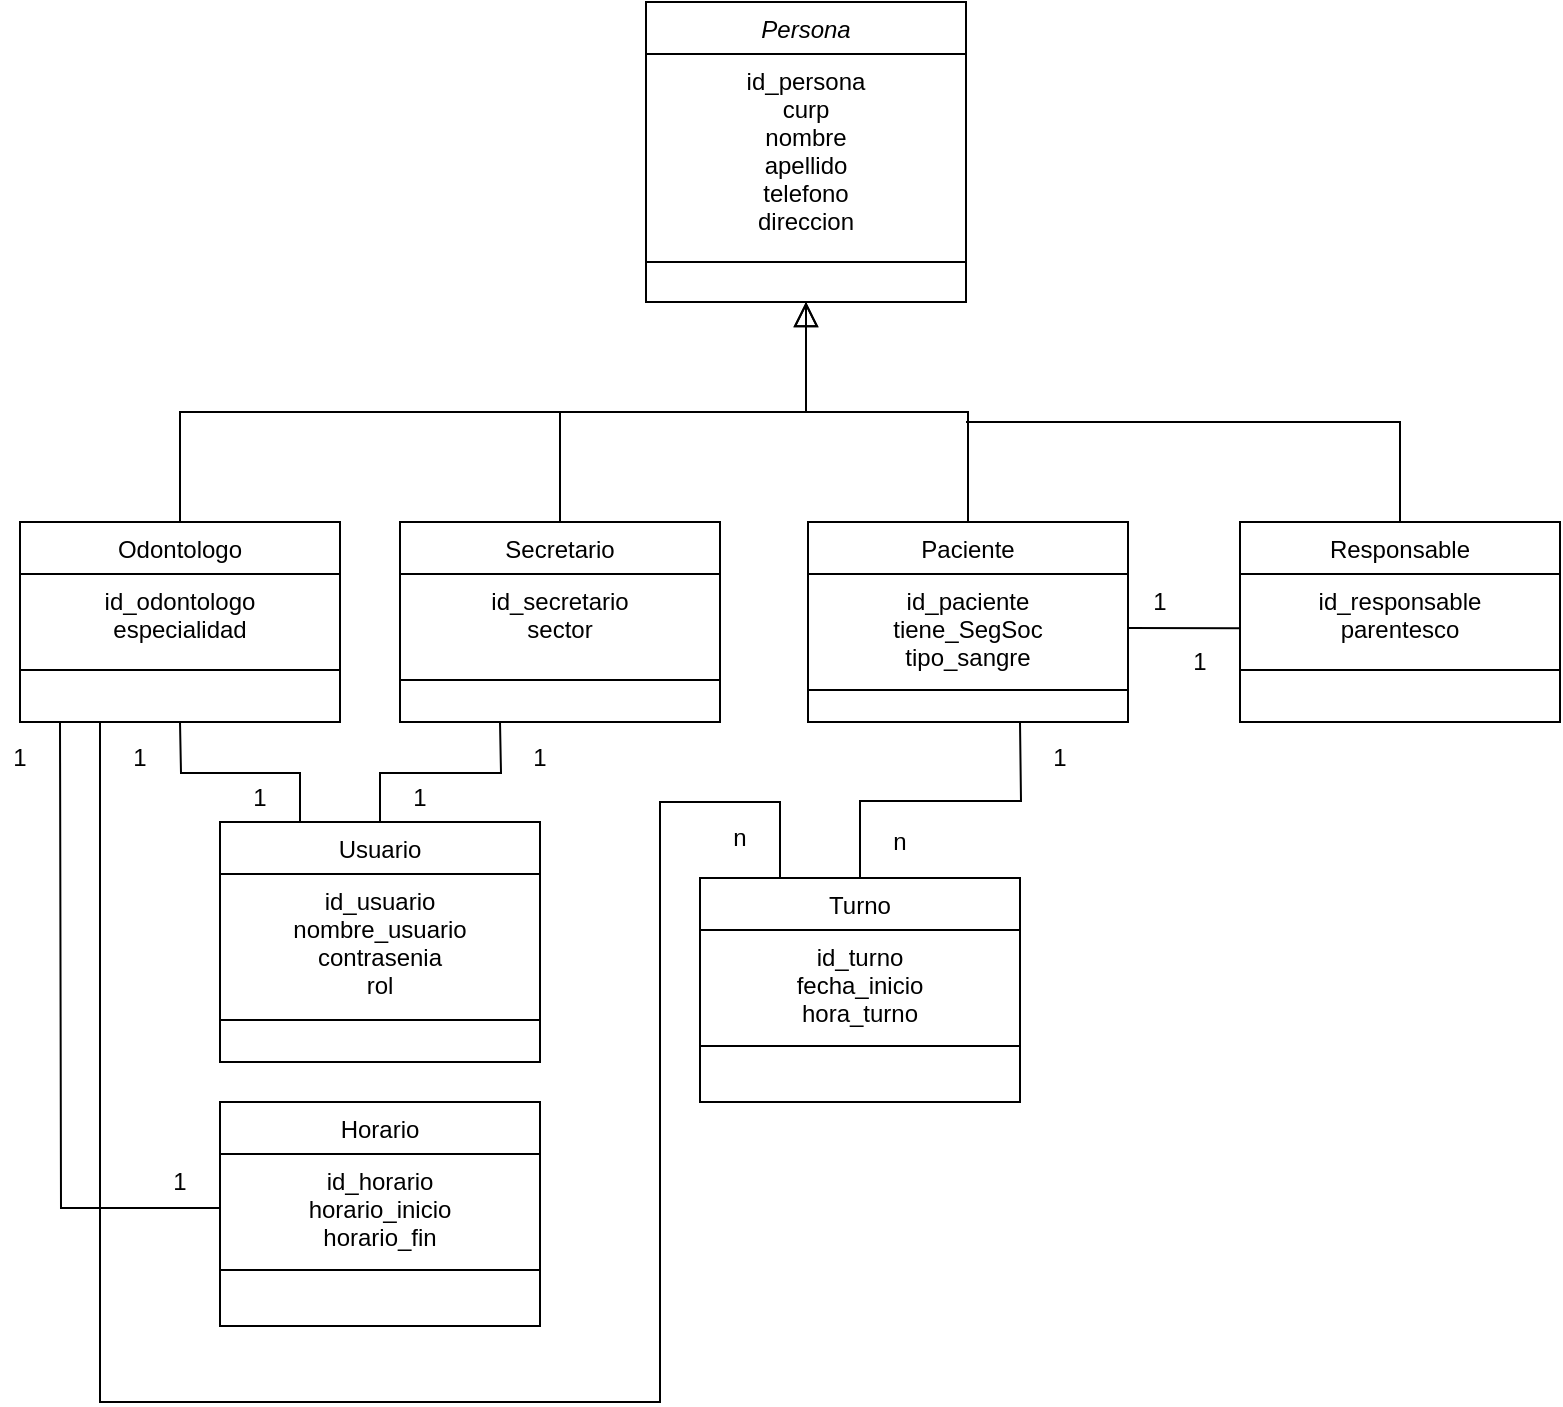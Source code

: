 <mxfile version="21.7.1" type="github">
  <diagram id="C5RBs43oDa-KdzZeNtuy" name="Page-1">
    <mxGraphModel dx="989" dy="571" grid="1" gridSize="10" guides="1" tooltips="1" connect="1" arrows="1" fold="1" page="1" pageScale="1" pageWidth="827" pageHeight="1169" math="0" shadow="0">
      <root>
        <mxCell id="WIyWlLk6GJQsqaUBKTNV-0" />
        <mxCell id="WIyWlLk6GJQsqaUBKTNV-1" parent="WIyWlLk6GJQsqaUBKTNV-0" />
        <mxCell id="zkfFHV4jXpPFQw0GAbJ--0" value="Persona" style="swimlane;fontStyle=2;align=center;verticalAlign=top;childLayout=stackLayout;horizontal=1;startSize=26;horizontalStack=0;resizeParent=1;resizeLast=0;collapsible=1;marginBottom=0;rounded=0;shadow=0;strokeWidth=1;" parent="WIyWlLk6GJQsqaUBKTNV-1" vertex="1">
          <mxGeometry x="333" y="100" width="160" height="150" as="geometry">
            <mxRectangle x="230" y="140" width="160" height="26" as="alternateBounds" />
          </mxGeometry>
        </mxCell>
        <mxCell id="zkfFHV4jXpPFQw0GAbJ--1" value="id_persona&#xa;curp&#xa;nombre&#xa;apellido&#xa;telefono&#xa;direccion&#xa;" style="text;align=center;verticalAlign=top;spacingLeft=4;spacingRight=4;overflow=hidden;rotatable=0;points=[[0,0.5],[1,0.5]];portConstraint=eastwest;" parent="zkfFHV4jXpPFQw0GAbJ--0" vertex="1">
          <mxGeometry y="26" width="160" height="94" as="geometry" />
        </mxCell>
        <mxCell id="zkfFHV4jXpPFQw0GAbJ--4" value="" style="line;html=1;strokeWidth=1;align=left;verticalAlign=middle;spacingTop=-1;spacingLeft=3;spacingRight=3;rotatable=0;labelPosition=right;points=[];portConstraint=eastwest;" parent="zkfFHV4jXpPFQw0GAbJ--0" vertex="1">
          <mxGeometry y="120" width="160" height="20" as="geometry" />
        </mxCell>
        <mxCell id="zkfFHV4jXpPFQw0GAbJ--6" value="Odontologo" style="swimlane;fontStyle=0;align=center;verticalAlign=top;childLayout=stackLayout;horizontal=1;startSize=26;horizontalStack=0;resizeParent=1;resizeLast=0;collapsible=1;marginBottom=0;rounded=0;shadow=0;strokeWidth=1;" parent="WIyWlLk6GJQsqaUBKTNV-1" vertex="1">
          <mxGeometry x="20" y="360" width="160" height="100" as="geometry">
            <mxRectangle x="130" y="380" width="160" height="26" as="alternateBounds" />
          </mxGeometry>
        </mxCell>
        <mxCell id="zkfFHV4jXpPFQw0GAbJ--8" value="id_odontologo&#xa;especialidad" style="text;align=center;verticalAlign=top;spacingLeft=4;spacingRight=4;overflow=hidden;rotatable=0;points=[[0,0.5],[1,0.5]];portConstraint=eastwest;rounded=0;shadow=0;html=0;" parent="zkfFHV4jXpPFQw0GAbJ--6" vertex="1">
          <mxGeometry y="26" width="160" height="44" as="geometry" />
        </mxCell>
        <mxCell id="zkfFHV4jXpPFQw0GAbJ--9" value="" style="line;html=1;strokeWidth=1;align=left;verticalAlign=middle;spacingTop=-1;spacingLeft=3;spacingRight=3;rotatable=0;labelPosition=right;points=[];portConstraint=eastwest;" parent="zkfFHV4jXpPFQw0GAbJ--6" vertex="1">
          <mxGeometry y="70" width="160" height="8" as="geometry" />
        </mxCell>
        <mxCell id="zkfFHV4jXpPFQw0GAbJ--12" value="" style="endArrow=block;endSize=10;endFill=0;shadow=0;strokeWidth=1;rounded=0;edgeStyle=elbowEdgeStyle;elbow=vertical;" parent="WIyWlLk6GJQsqaUBKTNV-1" source="zkfFHV4jXpPFQw0GAbJ--6" target="zkfFHV4jXpPFQw0GAbJ--0" edge="1">
          <mxGeometry width="160" relative="1" as="geometry">
            <mxPoint x="200" y="203" as="sourcePoint" />
            <mxPoint x="200" y="203" as="targetPoint" />
          </mxGeometry>
        </mxCell>
        <mxCell id="zkfFHV4jXpPFQw0GAbJ--13" value="Secretario" style="swimlane;fontStyle=0;align=center;verticalAlign=top;childLayout=stackLayout;horizontal=1;startSize=26;horizontalStack=0;resizeParent=1;resizeLast=0;collapsible=1;marginBottom=0;rounded=0;shadow=0;strokeWidth=1;" parent="WIyWlLk6GJQsqaUBKTNV-1" vertex="1">
          <mxGeometry x="210" y="360" width="160" height="100" as="geometry">
            <mxRectangle x="340" y="380" width="170" height="26" as="alternateBounds" />
          </mxGeometry>
        </mxCell>
        <mxCell id="zkfFHV4jXpPFQw0GAbJ--14" value="id_secretario&#xa;sector" style="text;align=center;verticalAlign=top;spacingLeft=4;spacingRight=4;overflow=hidden;rotatable=0;points=[[0,0.5],[1,0.5]];portConstraint=eastwest;" parent="zkfFHV4jXpPFQw0GAbJ--13" vertex="1">
          <mxGeometry y="26" width="160" height="44" as="geometry" />
        </mxCell>
        <mxCell id="zkfFHV4jXpPFQw0GAbJ--15" value="" style="line;html=1;strokeWidth=1;align=left;verticalAlign=middle;spacingTop=-1;spacingLeft=3;spacingRight=3;rotatable=0;labelPosition=right;points=[];portConstraint=eastwest;" parent="zkfFHV4jXpPFQw0GAbJ--13" vertex="1">
          <mxGeometry y="70" width="160" height="18" as="geometry" />
        </mxCell>
        <mxCell id="zkfFHV4jXpPFQw0GAbJ--16" value="" style="endArrow=block;endSize=10;endFill=0;shadow=0;strokeWidth=1;rounded=0;edgeStyle=elbowEdgeStyle;elbow=vertical;" parent="WIyWlLk6GJQsqaUBKTNV-1" source="zkfFHV4jXpPFQw0GAbJ--13" target="zkfFHV4jXpPFQw0GAbJ--0" edge="1">
          <mxGeometry width="160" relative="1" as="geometry">
            <mxPoint x="210" y="373" as="sourcePoint" />
            <mxPoint x="310" y="271" as="targetPoint" />
          </mxGeometry>
        </mxCell>
        <mxCell id="zkfFHV4jXpPFQw0GAbJ--17" value="Paciente" style="swimlane;fontStyle=0;align=center;verticalAlign=top;childLayout=stackLayout;horizontal=1;startSize=26;horizontalStack=0;resizeParent=1;resizeLast=0;collapsible=1;marginBottom=0;rounded=0;shadow=0;strokeWidth=1;" parent="WIyWlLk6GJQsqaUBKTNV-1" vertex="1">
          <mxGeometry x="414" y="360" width="160" height="100" as="geometry">
            <mxRectangle x="550" y="140" width="160" height="26" as="alternateBounds" />
          </mxGeometry>
        </mxCell>
        <mxCell id="zkfFHV4jXpPFQw0GAbJ--18" value="id_paciente&#xa;tiene_SegSoc&#xa;tipo_sangre" style="text;align=center;verticalAlign=top;spacingLeft=4;spacingRight=4;overflow=hidden;rotatable=0;points=[[0,0.5],[1,0.5]];portConstraint=eastwest;" parent="zkfFHV4jXpPFQw0GAbJ--17" vertex="1">
          <mxGeometry y="26" width="160" height="54" as="geometry" />
        </mxCell>
        <mxCell id="zkfFHV4jXpPFQw0GAbJ--23" value="" style="line;html=1;strokeWidth=1;align=left;verticalAlign=middle;spacingTop=-1;spacingLeft=3;spacingRight=3;rotatable=0;labelPosition=right;points=[];portConstraint=eastwest;" parent="zkfFHV4jXpPFQw0GAbJ--17" vertex="1">
          <mxGeometry y="80" width="160" height="8" as="geometry" />
        </mxCell>
        <mxCell id="zkfFHV4jXpPFQw0GAbJ--26" value="" style="endArrow=none;shadow=0;strokeWidth=1;rounded=0;endFill=0;edgeStyle=elbowEdgeStyle;elbow=vertical;" parent="WIyWlLk6GJQsqaUBKTNV-1" source="zkfFHV4jXpPFQw0GAbJ--0" target="zkfFHV4jXpPFQw0GAbJ--17" edge="1">
          <mxGeometry x="0.5" y="41" relative="1" as="geometry">
            <mxPoint x="380" y="192" as="sourcePoint" />
            <mxPoint x="540" y="192" as="targetPoint" />
            <mxPoint x="-40" y="32" as="offset" />
          </mxGeometry>
        </mxCell>
        <mxCell id="0KkT2ANZWLaqGsYPm-O2-7" style="edgeStyle=orthogonalEdgeStyle;rounded=0;orthogonalLoop=1;jettySize=auto;html=1;exitX=0.5;exitY=0;exitDx=0;exitDy=0;endArrow=none;endFill=0;" edge="1" parent="WIyWlLk6GJQsqaUBKTNV-1" source="cuBysDP6zBesFZarVw0b-0">
          <mxGeometry relative="1" as="geometry">
            <mxPoint x="493" y="310" as="targetPoint" />
            <Array as="points">
              <mxPoint x="710" y="310" />
            </Array>
          </mxGeometry>
        </mxCell>
        <mxCell id="cuBysDP6zBesFZarVw0b-0" value="Responsable" style="swimlane;fontStyle=0;align=center;verticalAlign=top;childLayout=stackLayout;horizontal=1;startSize=26;horizontalStack=0;resizeParent=1;resizeLast=0;collapsible=1;marginBottom=0;rounded=0;shadow=0;strokeWidth=1;" parent="WIyWlLk6GJQsqaUBKTNV-1" vertex="1">
          <mxGeometry x="630" y="360" width="160" height="100" as="geometry">
            <mxRectangle x="550" y="140" width="160" height="26" as="alternateBounds" />
          </mxGeometry>
        </mxCell>
        <mxCell id="cuBysDP6zBesFZarVw0b-1" value="id_responsable&#xa;parentesco&#xa;" style="text;align=center;verticalAlign=top;spacingLeft=4;spacingRight=4;overflow=hidden;rotatable=0;points=[[0,0.5],[1,0.5]];portConstraint=eastwest;" parent="cuBysDP6zBesFZarVw0b-0" vertex="1">
          <mxGeometry y="26" width="160" height="44" as="geometry" />
        </mxCell>
        <mxCell id="cuBysDP6zBesFZarVw0b-6" value="" style="line;html=1;strokeWidth=1;align=left;verticalAlign=middle;spacingTop=-1;spacingLeft=3;spacingRight=3;rotatable=0;labelPosition=right;points=[];portConstraint=eastwest;" parent="cuBysDP6zBesFZarVw0b-0" vertex="1">
          <mxGeometry y="70" width="160" height="8" as="geometry" />
        </mxCell>
        <mxCell id="0KkT2ANZWLaqGsYPm-O2-0" value="Horario" style="swimlane;fontStyle=0;align=center;verticalAlign=top;childLayout=stackLayout;horizontal=1;startSize=26;horizontalStack=0;resizeParent=1;resizeLast=0;collapsible=1;marginBottom=0;rounded=0;shadow=0;strokeWidth=1;" vertex="1" parent="WIyWlLk6GJQsqaUBKTNV-1">
          <mxGeometry x="120" y="650" width="160" height="112" as="geometry">
            <mxRectangle x="340" y="380" width="170" height="26" as="alternateBounds" />
          </mxGeometry>
        </mxCell>
        <mxCell id="0KkT2ANZWLaqGsYPm-O2-1" value="id_horario&#xa;horario_inicio&#xa;horario_fin" style="text;align=center;verticalAlign=top;spacingLeft=4;spacingRight=4;overflow=hidden;rotatable=0;points=[[0,0.5],[1,0.5]];portConstraint=eastwest;" vertex="1" parent="0KkT2ANZWLaqGsYPm-O2-0">
          <mxGeometry y="26" width="160" height="54" as="geometry" />
        </mxCell>
        <mxCell id="0KkT2ANZWLaqGsYPm-O2-2" value="" style="line;html=1;strokeWidth=1;align=left;verticalAlign=middle;spacingTop=-1;spacingLeft=3;spacingRight=3;rotatable=0;labelPosition=right;points=[];portConstraint=eastwest;" vertex="1" parent="0KkT2ANZWLaqGsYPm-O2-0">
          <mxGeometry y="80" width="160" height="8" as="geometry" />
        </mxCell>
        <mxCell id="0KkT2ANZWLaqGsYPm-O2-28" style="edgeStyle=orthogonalEdgeStyle;rounded=0;orthogonalLoop=1;jettySize=auto;html=1;exitX=0.5;exitY=0;exitDx=0;exitDy=0;endArrow=none;endFill=0;" edge="1" parent="WIyWlLk6GJQsqaUBKTNV-1" source="0KkT2ANZWLaqGsYPm-O2-3">
          <mxGeometry relative="1" as="geometry">
            <mxPoint x="520.0" y="460" as="targetPoint" />
          </mxGeometry>
        </mxCell>
        <mxCell id="0KkT2ANZWLaqGsYPm-O2-33" style="edgeStyle=orthogonalEdgeStyle;rounded=0;orthogonalLoop=1;jettySize=auto;html=1;entryX=0.25;entryY=1;entryDx=0;entryDy=0;exitX=0.25;exitY=0;exitDx=0;exitDy=0;endArrow=none;endFill=0;" edge="1" parent="WIyWlLk6GJQsqaUBKTNV-1" source="0KkT2ANZWLaqGsYPm-O2-3" target="zkfFHV4jXpPFQw0GAbJ--6">
          <mxGeometry relative="1" as="geometry">
            <mxPoint x="400" y="520" as="sourcePoint" />
            <Array as="points">
              <mxPoint x="400" y="500" />
              <mxPoint x="340" y="500" />
              <mxPoint x="340" y="800" />
              <mxPoint x="60" y="800" />
            </Array>
          </mxGeometry>
        </mxCell>
        <mxCell id="0KkT2ANZWLaqGsYPm-O2-3" value="Turno&#xa;" style="swimlane;fontStyle=0;align=center;verticalAlign=top;childLayout=stackLayout;horizontal=1;startSize=26;horizontalStack=0;resizeParent=1;resizeLast=0;collapsible=1;marginBottom=0;rounded=0;shadow=0;strokeWidth=1;" vertex="1" parent="WIyWlLk6GJQsqaUBKTNV-1">
          <mxGeometry x="360" y="538" width="160" height="112" as="geometry">
            <mxRectangle x="340" y="380" width="170" height="26" as="alternateBounds" />
          </mxGeometry>
        </mxCell>
        <mxCell id="0KkT2ANZWLaqGsYPm-O2-4" value="id_turno&#xa;fecha_inicio&#xa;hora_turno&#xa;" style="text;align=center;verticalAlign=top;spacingLeft=4;spacingRight=4;overflow=hidden;rotatable=0;points=[[0,0.5],[1,0.5]];portConstraint=eastwest;" vertex="1" parent="0KkT2ANZWLaqGsYPm-O2-3">
          <mxGeometry y="26" width="160" height="54" as="geometry" />
        </mxCell>
        <mxCell id="0KkT2ANZWLaqGsYPm-O2-5" value="" style="line;html=1;strokeWidth=1;align=left;verticalAlign=middle;spacingTop=-1;spacingLeft=3;spacingRight=3;rotatable=0;labelPosition=right;points=[];portConstraint=eastwest;" vertex="1" parent="0KkT2ANZWLaqGsYPm-O2-3">
          <mxGeometry y="80" width="160" height="8" as="geometry" />
        </mxCell>
        <mxCell id="0KkT2ANZWLaqGsYPm-O2-14" style="edgeStyle=orthogonalEdgeStyle;rounded=0;orthogonalLoop=1;jettySize=auto;html=1;exitX=0.5;exitY=0;exitDx=0;exitDy=0;endArrow=none;endFill=0;" edge="1" parent="WIyWlLk6GJQsqaUBKTNV-1" source="0KkT2ANZWLaqGsYPm-O2-11">
          <mxGeometry relative="1" as="geometry">
            <mxPoint x="260" y="460" as="targetPoint" />
          </mxGeometry>
        </mxCell>
        <mxCell id="0KkT2ANZWLaqGsYPm-O2-15" style="edgeStyle=orthogonalEdgeStyle;rounded=0;orthogonalLoop=1;jettySize=auto;html=1;exitX=0.25;exitY=0;exitDx=0;exitDy=0;endArrow=none;endFill=0;" edge="1" parent="WIyWlLk6GJQsqaUBKTNV-1" source="0KkT2ANZWLaqGsYPm-O2-11">
          <mxGeometry relative="1" as="geometry">
            <mxPoint x="100" y="460" as="targetPoint" />
          </mxGeometry>
        </mxCell>
        <mxCell id="0KkT2ANZWLaqGsYPm-O2-11" value="Usuario" style="swimlane;fontStyle=0;align=center;verticalAlign=top;childLayout=stackLayout;horizontal=1;startSize=26;horizontalStack=0;resizeParent=1;resizeLast=0;collapsible=1;marginBottom=0;rounded=0;shadow=0;strokeWidth=1;" vertex="1" parent="WIyWlLk6GJQsqaUBKTNV-1">
          <mxGeometry x="120" y="510" width="160" height="120" as="geometry">
            <mxRectangle x="340" y="380" width="170" height="26" as="alternateBounds" />
          </mxGeometry>
        </mxCell>
        <mxCell id="0KkT2ANZWLaqGsYPm-O2-12" value="id_usuario&#xa;nombre_usuario&#xa;contrasenia&#xa;rol" style="text;align=center;verticalAlign=top;spacingLeft=4;spacingRight=4;overflow=hidden;rotatable=0;points=[[0,0.5],[1,0.5]];portConstraint=eastwest;" vertex="1" parent="0KkT2ANZWLaqGsYPm-O2-11">
          <mxGeometry y="26" width="160" height="64" as="geometry" />
        </mxCell>
        <mxCell id="0KkT2ANZWLaqGsYPm-O2-13" value="" style="line;html=1;strokeWidth=1;align=left;verticalAlign=middle;spacingTop=-1;spacingLeft=3;spacingRight=3;rotatable=0;labelPosition=right;points=[];portConstraint=eastwest;" vertex="1" parent="0KkT2ANZWLaqGsYPm-O2-11">
          <mxGeometry y="90" width="160" height="18" as="geometry" />
        </mxCell>
        <mxCell id="0KkT2ANZWLaqGsYPm-O2-16" value="1" style="whiteSpace=wrap;html=1;fillStyle=auto;strokeColor=none;" vertex="1" parent="WIyWlLk6GJQsqaUBKTNV-1">
          <mxGeometry x="70" y="468" width="20" height="20" as="geometry" />
        </mxCell>
        <mxCell id="0KkT2ANZWLaqGsYPm-O2-18" value="1" style="whiteSpace=wrap;html=1;fillStyle=auto;strokeColor=none;" vertex="1" parent="WIyWlLk6GJQsqaUBKTNV-1">
          <mxGeometry x="130" y="488" width="20" height="20" as="geometry" />
        </mxCell>
        <mxCell id="0KkT2ANZWLaqGsYPm-O2-19" value="1" style="whiteSpace=wrap;html=1;fillStyle=auto;strokeColor=none;" vertex="1" parent="WIyWlLk6GJQsqaUBKTNV-1">
          <mxGeometry x="270" y="468" width="20" height="20" as="geometry" />
        </mxCell>
        <mxCell id="0KkT2ANZWLaqGsYPm-O2-20" value="1" style="whiteSpace=wrap;html=1;fillStyle=auto;strokeColor=none;" vertex="1" parent="WIyWlLk6GJQsqaUBKTNV-1">
          <mxGeometry x="210" y="488" width="20" height="20" as="geometry" />
        </mxCell>
        <mxCell id="0KkT2ANZWLaqGsYPm-O2-21" style="edgeStyle=none;rounded=0;orthogonalLoop=1;jettySize=auto;html=1;exitX=1;exitY=0.5;exitDx=0;exitDy=0;endArrow=none;endFill=0;entryX=0.002;entryY=0.617;entryDx=0;entryDy=0;entryPerimeter=0;" edge="1" parent="WIyWlLk6GJQsqaUBKTNV-1" source="zkfFHV4jXpPFQw0GAbJ--18" target="cuBysDP6zBesFZarVw0b-1">
          <mxGeometry relative="1" as="geometry">
            <mxPoint x="600" y="413" as="targetPoint" />
          </mxGeometry>
        </mxCell>
        <mxCell id="0KkT2ANZWLaqGsYPm-O2-22" value="1" style="whiteSpace=wrap;html=1;fillStyle=auto;fillColor=default;strokeColor=none;" vertex="1" parent="WIyWlLk6GJQsqaUBKTNV-1">
          <mxGeometry x="580" y="390" width="20" height="20" as="geometry" />
        </mxCell>
        <mxCell id="0KkT2ANZWLaqGsYPm-O2-23" value="1" style="whiteSpace=wrap;html=1;fillStyle=auto;strokeColor=none;" vertex="1" parent="WIyWlLk6GJQsqaUBKTNV-1">
          <mxGeometry x="600" y="420" width="20" height="20" as="geometry" />
        </mxCell>
        <mxCell id="0KkT2ANZWLaqGsYPm-O2-24" style="edgeStyle=orthogonalEdgeStyle;rounded=0;orthogonalLoop=1;jettySize=auto;html=1;exitX=0;exitY=0.5;exitDx=0;exitDy=0;endArrow=none;endFill=0;" edge="1" parent="WIyWlLk6GJQsqaUBKTNV-1" source="0KkT2ANZWLaqGsYPm-O2-1">
          <mxGeometry relative="1" as="geometry">
            <mxPoint x="40" y="460" as="targetPoint" />
            <mxPoint x="80" y="700" as="sourcePoint" />
          </mxGeometry>
        </mxCell>
        <mxCell id="0KkT2ANZWLaqGsYPm-O2-25" value="1" style="whiteSpace=wrap;html=1;fillStyle=auto;strokeColor=none;" vertex="1" parent="WIyWlLk6GJQsqaUBKTNV-1">
          <mxGeometry x="10" y="468" width="20" height="20" as="geometry" />
        </mxCell>
        <mxCell id="0KkT2ANZWLaqGsYPm-O2-26" value="1" style="whiteSpace=wrap;html=1;fillStyle=auto;strokeColor=none;" vertex="1" parent="WIyWlLk6GJQsqaUBKTNV-1">
          <mxGeometry x="90" y="680" width="20" height="20" as="geometry" />
        </mxCell>
        <mxCell id="0KkT2ANZWLaqGsYPm-O2-30" value="1" style="whiteSpace=wrap;html=1;fillStyle=auto;strokeColor=none;" vertex="1" parent="WIyWlLk6GJQsqaUBKTNV-1">
          <mxGeometry x="530" y="468" width="20" height="20" as="geometry" />
        </mxCell>
        <mxCell id="0KkT2ANZWLaqGsYPm-O2-31" value="n" style="whiteSpace=wrap;html=1;fillStyle=auto;strokeColor=none;" vertex="1" parent="WIyWlLk6GJQsqaUBKTNV-1">
          <mxGeometry x="450" y="510" width="20" height="20" as="geometry" />
        </mxCell>
        <mxCell id="0KkT2ANZWLaqGsYPm-O2-34" value="n" style="whiteSpace=wrap;html=1;fillStyle=auto;strokeColor=none;" vertex="1" parent="WIyWlLk6GJQsqaUBKTNV-1">
          <mxGeometry x="370" y="508" width="20" height="20" as="geometry" />
        </mxCell>
      </root>
    </mxGraphModel>
  </diagram>
</mxfile>
